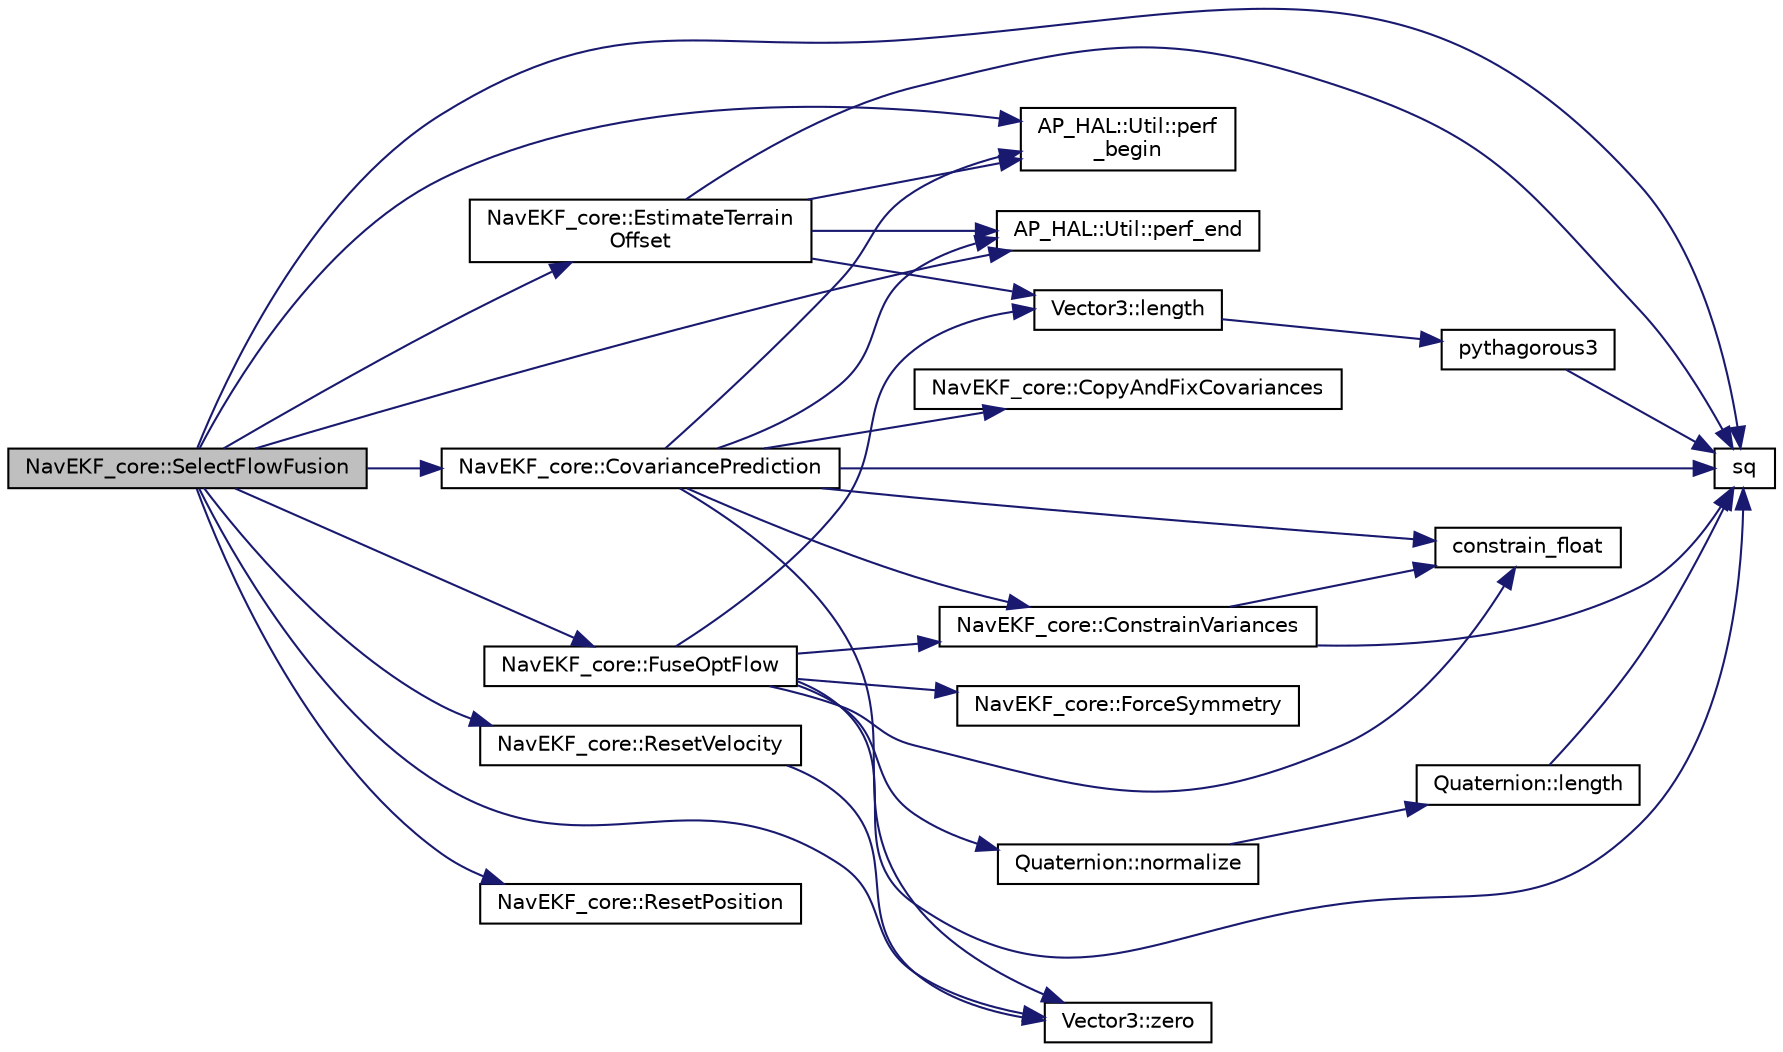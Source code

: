 digraph "NavEKF_core::SelectFlowFusion"
{
 // INTERACTIVE_SVG=YES
  edge [fontname="Helvetica",fontsize="10",labelfontname="Helvetica",labelfontsize="10"];
  node [fontname="Helvetica",fontsize="10",shape=record];
  rankdir="LR";
  Node1 [label="NavEKF_core::SelectFlowFusion",height=0.2,width=0.4,color="black", fillcolor="grey75", style="filled", fontcolor="black"];
  Node1 -> Node2 [color="midnightblue",fontsize="10",style="solid",fontname="Helvetica"];
  Node2 [label="AP_HAL::Util::perf\l_begin",height=0.2,width=0.4,color="black", fillcolor="white", style="filled",URL="$classAP__HAL_1_1Util.html#a8ee016bee7e471240be5a2c648015a1d"];
  Node1 -> Node3 [color="midnightblue",fontsize="10",style="solid",fontname="Helvetica"];
  Node3 [label="Vector3::zero",height=0.2,width=0.4,color="black", fillcolor="white", style="filled",URL="$classVector3.html#adf1769d5ee5df2f8585df2f540fa5efe"];
  Node1 -> Node4 [color="midnightblue",fontsize="10",style="solid",fontname="Helvetica"];
  Node4 [label="NavEKF_core::ResetVelocity",height=0.2,width=0.4,color="black", fillcolor="white", style="filled",URL="$classNavEKF__core.html#abfa7621f16e26b135bdf09752e572971"];
  Node4 -> Node3 [color="midnightblue",fontsize="10",style="solid",fontname="Helvetica"];
  Node1 -> Node5 [color="midnightblue",fontsize="10",style="solid",fontname="Helvetica"];
  Node5 [label="NavEKF_core::ResetPosition",height=0.2,width=0.4,color="black", fillcolor="white", style="filled",URL="$classNavEKF__core.html#a08369c764bf07935810d04feec734e93"];
  Node1 -> Node6 [color="midnightblue",fontsize="10",style="solid",fontname="Helvetica"];
  Node6 [label="NavEKF_core::EstimateTerrain\lOffset",height=0.2,width=0.4,color="black", fillcolor="white", style="filled",URL="$classNavEKF__core.html#abd55b59cd974b9f8f29d9f92071e2656"];
  Node6 -> Node2 [color="midnightblue",fontsize="10",style="solid",fontname="Helvetica"];
  Node6 -> Node7 [color="midnightblue",fontsize="10",style="solid",fontname="Helvetica"];
  Node7 [label="sq",height=0.2,width=0.4,color="black", fillcolor="white", style="filled",URL="$AP__Math_8h.html#a00f57739f8671cb41eae08a51b7cbf7c"];
  Node6 -> Node8 [color="midnightblue",fontsize="10",style="solid",fontname="Helvetica"];
  Node8 [label="Vector3::length",height=0.2,width=0.4,color="black", fillcolor="white", style="filled",URL="$classVector3.html#ac1fd5514e368a1e1c2d13f71eda18345"];
  Node8 -> Node9 [color="midnightblue",fontsize="10",style="solid",fontname="Helvetica"];
  Node9 [label="pythagorous3",height=0.2,width=0.4,color="black", fillcolor="white", style="filled",URL="$AP__Math_8h.html#a6b05ff3296c2ed55b1cd74262a7330f6"];
  Node9 -> Node7 [color="midnightblue",fontsize="10",style="solid",fontname="Helvetica"];
  Node6 -> Node10 [color="midnightblue",fontsize="10",style="solid",fontname="Helvetica"];
  Node10 [label="AP_HAL::Util::perf_end",height=0.2,width=0.4,color="black", fillcolor="white", style="filled",URL="$classAP__HAL_1_1Util.html#a831bf144a4d14d413bd1c98b96dc35cb"];
  Node1 -> Node7 [color="midnightblue",fontsize="10",style="solid",fontname="Helvetica"];
  Node1 -> Node11 [color="midnightblue",fontsize="10",style="solid",fontname="Helvetica"];
  Node11 [label="NavEKF_core::CovariancePrediction",height=0.2,width=0.4,color="black", fillcolor="white", style="filled",URL="$classNavEKF__core.html#acacc910a35de03cdbc0483d50062d0a4"];
  Node11 -> Node2 [color="midnightblue",fontsize="10",style="solid",fontname="Helvetica"];
  Node11 -> Node12 [color="midnightblue",fontsize="10",style="solid",fontname="Helvetica"];
  Node12 [label="constrain_float",height=0.2,width=0.4,color="black", fillcolor="white", style="filled",URL="$AP__Math_8h.html#a27149a7dfbb14319088e8332705c0046"];
  Node11 -> Node7 [color="midnightblue",fontsize="10",style="solid",fontname="Helvetica"];
  Node11 -> Node13 [color="midnightblue",fontsize="10",style="solid",fontname="Helvetica"];
  Node13 [label="NavEKF_core::CopyAndFixCovariances",height=0.2,width=0.4,color="black", fillcolor="white", style="filled",URL="$classNavEKF__core.html#a8ca440ec759f0ff1264af9be054173f3"];
  Node11 -> Node14 [color="midnightblue",fontsize="10",style="solid",fontname="Helvetica"];
  Node14 [label="NavEKF_core::ConstrainVariances",height=0.2,width=0.4,color="black", fillcolor="white", style="filled",URL="$classNavEKF__core.html#ae2f179bc423876510d06679773747af9"];
  Node14 -> Node12 [color="midnightblue",fontsize="10",style="solid",fontname="Helvetica"];
  Node14 -> Node7 [color="midnightblue",fontsize="10",style="solid",fontname="Helvetica"];
  Node11 -> Node3 [color="midnightblue",fontsize="10",style="solid",fontname="Helvetica"];
  Node11 -> Node10 [color="midnightblue",fontsize="10",style="solid",fontname="Helvetica"];
  Node1 -> Node15 [color="midnightblue",fontsize="10",style="solid",fontname="Helvetica"];
  Node15 [label="NavEKF_core::FuseOptFlow",height=0.2,width=0.4,color="black", fillcolor="white", style="filled",URL="$classNavEKF__core.html#adf3894472607c2945e031e9e8710e9a1"];
  Node15 -> Node12 [color="midnightblue",fontsize="10",style="solid",fontname="Helvetica"];
  Node15 -> Node7 [color="midnightblue",fontsize="10",style="solid",fontname="Helvetica"];
  Node15 -> Node8 [color="midnightblue",fontsize="10",style="solid",fontname="Helvetica"];
  Node15 -> Node16 [color="midnightblue",fontsize="10",style="solid",fontname="Helvetica"];
  Node16 [label="Quaternion::normalize",height=0.2,width=0.4,color="black", fillcolor="white", style="filled",URL="$classQuaternion.html#a48e6bafb249c895ed25f29dc9170e11e"];
  Node16 -> Node17 [color="midnightblue",fontsize="10",style="solid",fontname="Helvetica"];
  Node17 [label="Quaternion::length",height=0.2,width=0.4,color="black", fillcolor="white", style="filled",URL="$classQuaternion.html#a6f5e82dd828c59392a3133d6d5877f39"];
  Node17 -> Node7 [color="midnightblue",fontsize="10",style="solid",fontname="Helvetica"];
  Node15 -> Node18 [color="midnightblue",fontsize="10",style="solid",fontname="Helvetica"];
  Node18 [label="NavEKF_core::ForceSymmetry",height=0.2,width=0.4,color="black", fillcolor="white", style="filled",URL="$classNavEKF__core.html#ab31a88604bcdf3efa05efa2faed69d23"];
  Node15 -> Node14 [color="midnightblue",fontsize="10",style="solid",fontname="Helvetica"];
  Node1 -> Node10 [color="midnightblue",fontsize="10",style="solid",fontname="Helvetica"];
}
